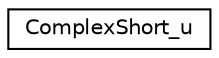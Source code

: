 digraph "Graphical Class Hierarchy"
{
 // INTERACTIVE_SVG=YES
  edge [fontname="Helvetica",fontsize="10",labelfontname="Helvetica",labelfontsize="10"];
  node [fontname="Helvetica",fontsize="10",shape=record];
  rankdir="LR";
  Node1 [label="ComplexShort_u",height=0.2,width=0.4,color="black", fillcolor="white", style="filled",URL="$class_standard_interfaces__i_1_1_complex_short__u.html"];
}
